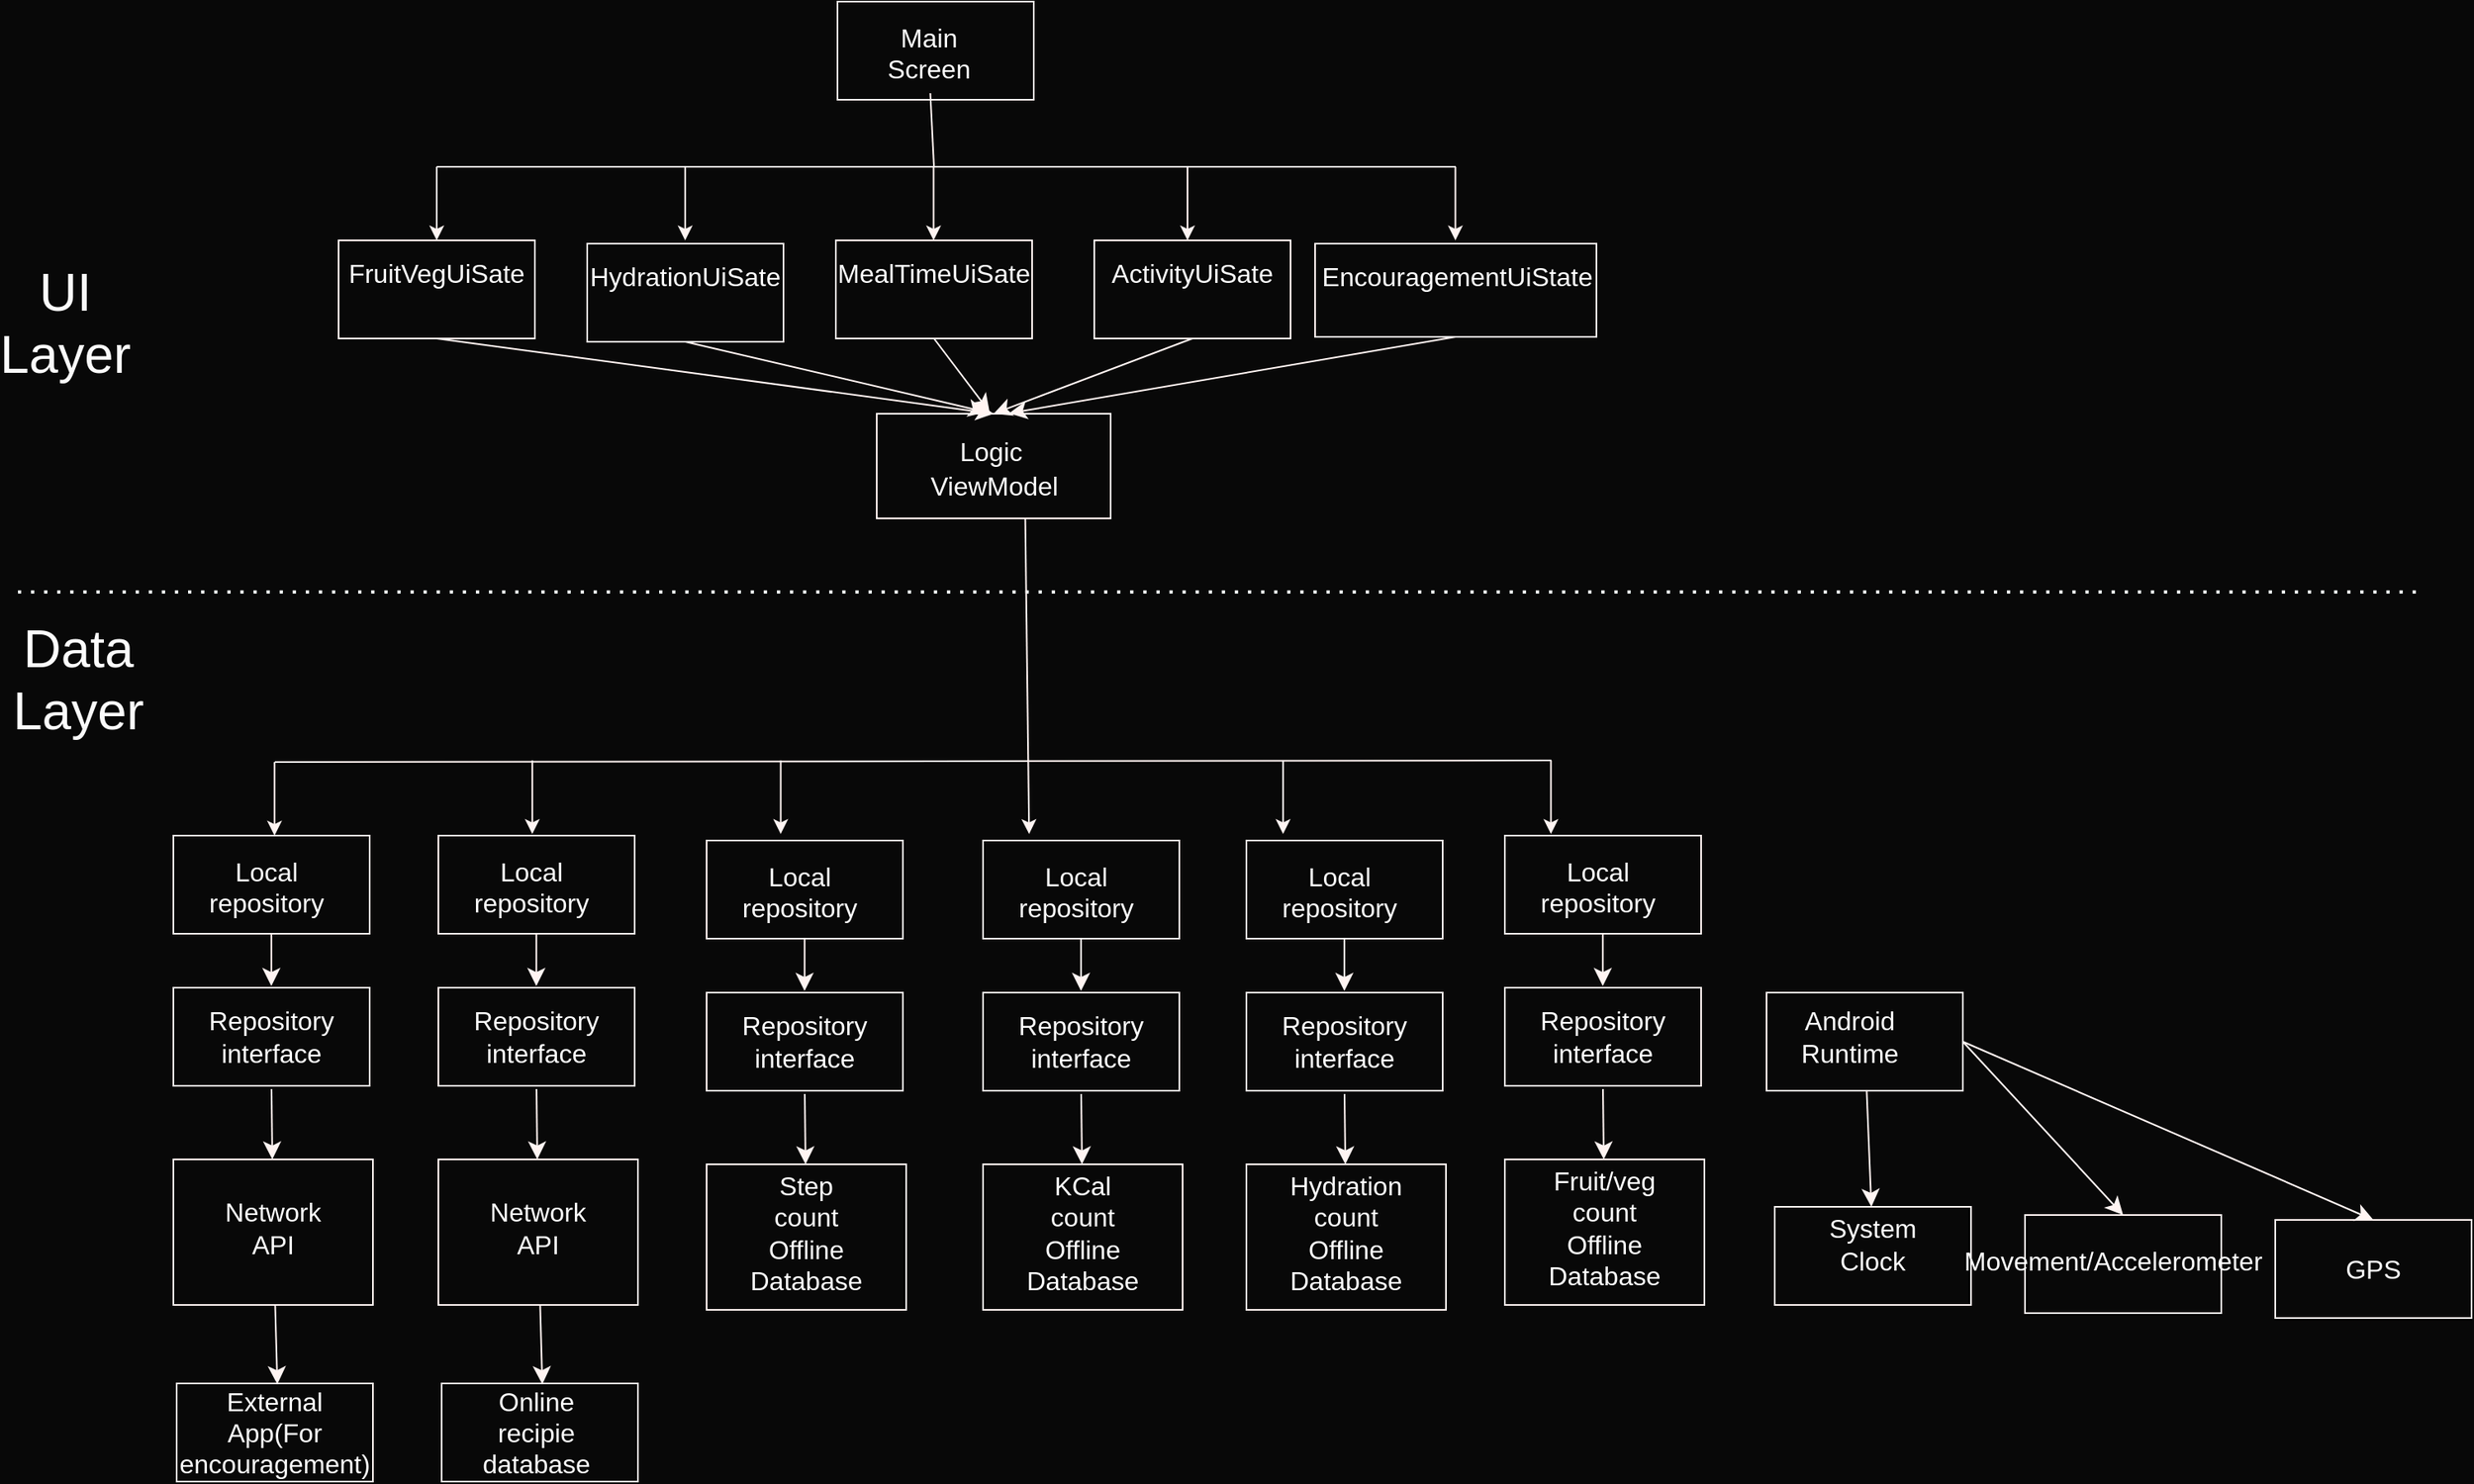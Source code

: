 <mxfile version="24.0.2" type="device">
  <diagram name="Page-1" id="cljK4marX0H_0Wo7QZ13">
    <mxGraphModel dx="2612" dy="1594" grid="0" gridSize="10" guides="1" tooltips="1" connect="1" arrows="1" fold="1" page="0" pageScale="1" pageWidth="827" pageHeight="1169" background="#080808" math="0" shadow="0">
      <root>
        <mxCell id="0" />
        <mxCell id="1" parent="0" />
        <mxCell id="zmGrfXzdcfrjOC3Is10e-1" value="&lt;div style=&quot;font-size: 32px;&quot;&gt;&lt;font style=&quot;font-size: 32px;&quot;&gt;UI Layer&lt;br&gt;&lt;/font&gt;&lt;/div&gt;&lt;div style=&quot;font-size: 32px;&quot;&gt;&lt;font style=&quot;font-size: 32px;&quot;&gt;&lt;br&gt;&lt;/font&gt;&lt;/div&gt;" style="text;html=1;align=center;verticalAlign=middle;whiteSpace=wrap;rounded=0;fontSize=16;fontColor=#FCFCFC;" parent="1" vertex="1">
          <mxGeometry x="-463" y="-23" width="60" height="30" as="geometry" />
        </mxCell>
        <mxCell id="zmGrfXzdcfrjOC3Is10e-2" value="&lt;div style=&quot;font-size: 32px;&quot;&gt;&lt;font style=&quot;font-size: 32px;&quot;&gt;Data Layer&lt;/font&gt;&lt;/div&gt;&lt;div style=&quot;font-size: 32px;&quot;&gt;&lt;font style=&quot;font-size: 32px;&quot;&gt;&lt;br&gt;&lt;/font&gt;&lt;/div&gt;" style="text;html=1;align=center;verticalAlign=middle;whiteSpace=wrap;rounded=0;fontSize=16;strokeWidth=4;fontColor=#FCFCFC;" parent="1" vertex="1">
          <mxGeometry x="-455" y="195" width="60" height="30" as="geometry" />
        </mxCell>
        <mxCell id="zmGrfXzdcfrjOC3Is10e-9" value="" style="rounded=0;whiteSpace=wrap;html=1;fillColor=none;strokeColor=#FFF4F2;fontColor=#FFFFFF;" parent="1" vertex="1">
          <mxGeometry x="63" y="28" width="143" height="64" as="geometry" />
        </mxCell>
        <mxCell id="zmGrfXzdcfrjOC3Is10e-11" value="" style="rounded=0;whiteSpace=wrap;html=1;fillColor=none;strokeColor=#FFF4F2;fontColor=#FFFFFF;" parent="1" vertex="1">
          <mxGeometry x="-41" y="289" width="120" height="60" as="geometry" />
        </mxCell>
        <mxCell id="zmGrfXzdcfrjOC3Is10e-24" value="" style="edgeStyle=none;curved=1;rounded=0;orthogonalLoop=1;jettySize=auto;html=1;fontSize=12;startSize=8;endSize=8;fillColor=none;strokeColor=#FFF4F2;fontColor=#FFFFFF;" parent="1" target="zmGrfXzdcfrjOC3Is10e-22" edge="1">
          <mxGeometry relative="1" as="geometry">
            <mxPoint x="19" y="444" as="sourcePoint" />
          </mxGeometry>
        </mxCell>
        <mxCell id="zmGrfXzdcfrjOC3Is10e-12" value="&lt;div&gt;Local repository&lt;/div&gt;&lt;div&gt;&lt;br&gt;&lt;/div&gt;" style="text;html=1;align=center;verticalAlign=middle;whiteSpace=wrap;rounded=0;fontSize=16;fillColor=none;strokeColor=none;fontColor=#FFFFFF;" parent="1" vertex="1">
          <mxGeometry x="-10" y="317" width="52" height="25" as="geometry" />
        </mxCell>
        <mxCell id="zmGrfXzdcfrjOC3Is10e-13" value="" style="rounded=0;whiteSpace=wrap;html=1;fillColor=none;strokeColor=#FFF4F2;fontColor=#FFFFFF;" parent="1" vertex="1">
          <mxGeometry x="-41" y="382" width="120" height="60" as="geometry" />
        </mxCell>
        <mxCell id="zmGrfXzdcfrjOC3Is10e-14" value="Repository interface" style="text;html=1;align=center;verticalAlign=middle;whiteSpace=wrap;rounded=0;fontSize=16;fillColor=none;strokeColor=none;fontColor=#FFFFFF;" parent="1" vertex="1">
          <mxGeometry x="-11" y="397" width="60" height="30" as="geometry" />
        </mxCell>
        <mxCell id="zmGrfXzdcfrjOC3Is10e-17" value="" style="endArrow=classic;html=1;rounded=0;fontSize=12;startSize=8;endSize=8;exitX=0.511;exitY=1.367;exitDx=0;exitDy=0;exitPerimeter=0;fillColor=none;strokeColor=#FFF4F2;fontColor=#FFFFFF;" parent="1" edge="1">
          <mxGeometry width="50" height="50" relative="1" as="geometry">
            <mxPoint x="18.89" y="349" as="sourcePoint" />
            <mxPoint x="18.89" y="381" as="targetPoint" />
          </mxGeometry>
        </mxCell>
        <mxCell id="zmGrfXzdcfrjOC3Is10e-18" value="" style="endArrow=none;dashed=1;html=1;dashPattern=1 3;strokeWidth=2;rounded=0;fontSize=12;startSize=8;endSize=8;curved=1;fillColor=#ffcc99;strokeColor=#F7FFFE;" parent="1" edge="1">
          <mxGeometry width="50" height="50" relative="1" as="geometry">
            <mxPoint x="-462" y="137" as="sourcePoint" />
            <mxPoint x="1010" y="137" as="targetPoint" />
          </mxGeometry>
        </mxCell>
        <mxCell id="zmGrfXzdcfrjOC3Is10e-21" value="ViewModel" style="text;html=1;align=center;verticalAlign=middle;whiteSpace=wrap;rounded=0;fontSize=16;fillColor=none;strokeColor=none;fontColor=#FFFFFF;" parent="1" vertex="1">
          <mxGeometry x="104.5" y="57" width="60" height="30" as="geometry" />
        </mxCell>
        <mxCell id="zmGrfXzdcfrjOC3Is10e-22" value="" style="rounded=0;whiteSpace=wrap;html=1;fillColor=none;strokeColor=#FFF4F2;fontColor=#FFFFFF;" parent="1" vertex="1">
          <mxGeometry x="-41" y="487" width="122" height="89" as="geometry" />
        </mxCell>
        <mxCell id="zmGrfXzdcfrjOC3Is10e-23" value="Step count Offline Database" style="text;html=1;align=center;verticalAlign=middle;whiteSpace=wrap;rounded=0;fontSize=16;fillColor=none;strokeColor=none;fontColor=#FFFFFF;" parent="1" vertex="1">
          <mxGeometry x="-10" y="514" width="60" height="30" as="geometry" />
        </mxCell>
        <mxCell id="zmGrfXzdcfrjOC3Is10e-27" value="Logic" style="text;html=1;align=center;verticalAlign=middle;whiteSpace=wrap;rounded=0;fontSize=16;fillColor=none;strokeColor=none;fontColor=#FFFFFF;" parent="1" vertex="1">
          <mxGeometry x="100.5" y="36" width="63.5" height="30" as="geometry" />
        </mxCell>
        <mxCell id="zmGrfXzdcfrjOC3Is10e-28" value="" style="rounded=0;whiteSpace=wrap;html=1;fillColor=none;strokeColor=#FFF4F2;fontColor=#FFFFFF;" parent="1" vertex="1">
          <mxGeometry x="128" y="289" width="120" height="60" as="geometry" />
        </mxCell>
        <mxCell id="zmGrfXzdcfrjOC3Is10e-29" value="" style="edgeStyle=none;curved=1;rounded=0;orthogonalLoop=1;jettySize=auto;html=1;fontSize=12;startSize=8;endSize=8;fillColor=none;strokeColor=#FFF4F2;fontColor=#FFFFFF;" parent="1" target="zmGrfXzdcfrjOC3Is10e-34" edge="1">
          <mxGeometry relative="1" as="geometry">
            <mxPoint x="188" y="444" as="sourcePoint" />
          </mxGeometry>
        </mxCell>
        <mxCell id="zmGrfXzdcfrjOC3Is10e-30" value="&lt;div&gt;Local repository&lt;/div&gt;&lt;div&gt;&lt;br&gt;&lt;/div&gt;" style="text;html=1;align=center;verticalAlign=middle;whiteSpace=wrap;rounded=0;fontSize=16;fillColor=none;strokeColor=none;fontColor=#FFFFFF;" parent="1" vertex="1">
          <mxGeometry x="159" y="317" width="52" height="25" as="geometry" />
        </mxCell>
        <mxCell id="zmGrfXzdcfrjOC3Is10e-31" value="" style="rounded=0;whiteSpace=wrap;html=1;fillColor=none;strokeColor=#FFF4F2;fontColor=#FFFFFF;" parent="1" vertex="1">
          <mxGeometry x="128" y="382" width="120" height="60" as="geometry" />
        </mxCell>
        <mxCell id="zmGrfXzdcfrjOC3Is10e-32" value="Repository interface" style="text;html=1;align=center;verticalAlign=middle;whiteSpace=wrap;rounded=0;fontSize=16;fillColor=none;strokeColor=none;fontColor=#FFFFFF;" parent="1" vertex="1">
          <mxGeometry x="158" y="397" width="60" height="30" as="geometry" />
        </mxCell>
        <mxCell id="zmGrfXzdcfrjOC3Is10e-33" value="" style="endArrow=classic;html=1;rounded=0;fontSize=12;startSize=8;endSize=8;exitX=0.511;exitY=1.367;exitDx=0;exitDy=0;exitPerimeter=0;fillColor=none;strokeColor=#FFF4F2;fontColor=#FFFFFF;" parent="1" edge="1">
          <mxGeometry width="50" height="50" relative="1" as="geometry">
            <mxPoint x="187.89" y="349" as="sourcePoint" />
            <mxPoint x="187.89" y="381" as="targetPoint" />
          </mxGeometry>
        </mxCell>
        <mxCell id="zmGrfXzdcfrjOC3Is10e-34" value="" style="rounded=0;whiteSpace=wrap;html=1;fillColor=none;strokeColor=#FFF4F2;fontColor=#FFFFFF;" parent="1" vertex="1">
          <mxGeometry x="128" y="487" width="122" height="89" as="geometry" />
        </mxCell>
        <mxCell id="zmGrfXzdcfrjOC3Is10e-35" value="KCal count Offline Database" style="text;html=1;align=center;verticalAlign=middle;whiteSpace=wrap;rounded=0;fontSize=16;fillColor=none;strokeColor=none;fontColor=#FFFFFF;" parent="1" vertex="1">
          <mxGeometry x="159" y="514" width="60" height="30" as="geometry" />
        </mxCell>
        <mxCell id="zmGrfXzdcfrjOC3Is10e-36" value="" style="rounded=0;whiteSpace=wrap;html=1;fillColor=none;strokeColor=#FFF4F2;fontColor=#FFFFFF;" parent="1" vertex="1">
          <mxGeometry x="289" y="289" width="120" height="60" as="geometry" />
        </mxCell>
        <mxCell id="zmGrfXzdcfrjOC3Is10e-37" value="" style="edgeStyle=none;curved=1;rounded=0;orthogonalLoop=1;jettySize=auto;html=1;fontSize=12;startSize=8;endSize=8;fillColor=none;strokeColor=#FFF4F2;fontColor=#FFFFFF;" parent="1" target="zmGrfXzdcfrjOC3Is10e-42" edge="1">
          <mxGeometry relative="1" as="geometry">
            <mxPoint x="349" y="444" as="sourcePoint" />
          </mxGeometry>
        </mxCell>
        <mxCell id="zmGrfXzdcfrjOC3Is10e-38" value="&lt;div&gt;Local repository&lt;/div&gt;&lt;div&gt;&lt;br&gt;&lt;/div&gt;" style="text;html=1;align=center;verticalAlign=middle;whiteSpace=wrap;rounded=0;fontSize=16;fillColor=none;strokeColor=none;fontColor=#FFFFFF;" parent="1" vertex="1">
          <mxGeometry x="320" y="317" width="52" height="25" as="geometry" />
        </mxCell>
        <mxCell id="zmGrfXzdcfrjOC3Is10e-39" value="" style="rounded=0;whiteSpace=wrap;html=1;fillColor=none;strokeColor=#FFF4F2;fontColor=#FFFFFF;" parent="1" vertex="1">
          <mxGeometry x="289" y="382" width="120" height="60" as="geometry" />
        </mxCell>
        <mxCell id="zmGrfXzdcfrjOC3Is10e-40" value="Repository interface" style="text;html=1;align=center;verticalAlign=middle;whiteSpace=wrap;rounded=0;fontSize=16;fillColor=none;strokeColor=none;fontColor=#FFFFFF;" parent="1" vertex="1">
          <mxGeometry x="319" y="397" width="60" height="30" as="geometry" />
        </mxCell>
        <mxCell id="zmGrfXzdcfrjOC3Is10e-41" value="" style="endArrow=classic;html=1;rounded=0;fontSize=12;startSize=8;endSize=8;exitX=0.511;exitY=1.367;exitDx=0;exitDy=0;exitPerimeter=0;fillColor=none;strokeColor=#FFF4F2;fontColor=#FFFFFF;" parent="1" edge="1">
          <mxGeometry width="50" height="50" relative="1" as="geometry">
            <mxPoint x="348.89" y="349" as="sourcePoint" />
            <mxPoint x="348.89" y="381" as="targetPoint" />
          </mxGeometry>
        </mxCell>
        <mxCell id="zmGrfXzdcfrjOC3Is10e-42" value="" style="rounded=0;whiteSpace=wrap;html=1;fillColor=none;strokeColor=#FFF4F2;fontColor=#FFFFFF;" parent="1" vertex="1">
          <mxGeometry x="289" y="487" width="122" height="89" as="geometry" />
        </mxCell>
        <mxCell id="zmGrfXzdcfrjOC3Is10e-43" value="&lt;div&gt;Hydration count Offline Database&lt;/div&gt;" style="text;html=1;align=center;verticalAlign=middle;whiteSpace=wrap;rounded=0;fontSize=16;fillColor=none;strokeColor=none;fontColor=#FFFFFF;" parent="1" vertex="1">
          <mxGeometry x="320" y="514" width="60" height="30" as="geometry" />
        </mxCell>
        <mxCell id="zmGrfXzdcfrjOC3Is10e-44" value="" style="rounded=0;whiteSpace=wrap;html=1;fillColor=none;strokeColor=#FFF4F2;fontColor=#FFFFFF;" parent="1" vertex="1">
          <mxGeometry x="447" y="286" width="120" height="60" as="geometry" />
        </mxCell>
        <mxCell id="zmGrfXzdcfrjOC3Is10e-45" value="" style="edgeStyle=none;curved=1;rounded=0;orthogonalLoop=1;jettySize=auto;html=1;fontSize=12;startSize=8;endSize=8;fillColor=none;strokeColor=#FFF4F2;fontColor=#FFFFFF;" parent="1" target="zmGrfXzdcfrjOC3Is10e-50" edge="1">
          <mxGeometry relative="1" as="geometry">
            <mxPoint x="507" y="441" as="sourcePoint" />
          </mxGeometry>
        </mxCell>
        <mxCell id="zmGrfXzdcfrjOC3Is10e-46" value="&lt;div&gt;Local repository&lt;/div&gt;&lt;div&gt;&lt;br&gt;&lt;/div&gt;" style="text;html=1;align=center;verticalAlign=middle;whiteSpace=wrap;rounded=0;fontSize=16;fillColor=none;strokeColor=none;fontColor=#FFFFFF;" parent="1" vertex="1">
          <mxGeometry x="478" y="314" width="52" height="25" as="geometry" />
        </mxCell>
        <mxCell id="zmGrfXzdcfrjOC3Is10e-47" value="" style="rounded=0;whiteSpace=wrap;html=1;fillColor=none;strokeColor=#FFF4F2;fontColor=#FFFFFF;" parent="1" vertex="1">
          <mxGeometry x="447" y="379" width="120" height="60" as="geometry" />
        </mxCell>
        <mxCell id="zmGrfXzdcfrjOC3Is10e-48" value="Repository interface" style="text;html=1;align=center;verticalAlign=middle;whiteSpace=wrap;rounded=0;fontSize=16;fillColor=none;strokeColor=none;fontColor=#FFFFFF;" parent="1" vertex="1">
          <mxGeometry x="477" y="394" width="60" height="30" as="geometry" />
        </mxCell>
        <mxCell id="zmGrfXzdcfrjOC3Is10e-49" value="" style="endArrow=classic;html=1;rounded=0;fontSize=12;startSize=8;endSize=8;exitX=0.511;exitY=1.367;exitDx=0;exitDy=0;exitPerimeter=0;fillColor=none;strokeColor=#FFF4F2;fontColor=#FFFFFF;" parent="1" edge="1">
          <mxGeometry width="50" height="50" relative="1" as="geometry">
            <mxPoint x="506.89" y="346" as="sourcePoint" />
            <mxPoint x="506.89" y="378" as="targetPoint" />
          </mxGeometry>
        </mxCell>
        <mxCell id="zmGrfXzdcfrjOC3Is10e-50" value="" style="rounded=0;whiteSpace=wrap;html=1;fillColor=none;strokeColor=#FFF4F2;fontColor=#FFFFFF;" parent="1" vertex="1">
          <mxGeometry x="447" y="484" width="122" height="89" as="geometry" />
        </mxCell>
        <mxCell id="zmGrfXzdcfrjOC3Is10e-51" value="Fruit/veg count Offline Database" style="text;html=1;align=center;verticalAlign=middle;whiteSpace=wrap;rounded=0;fontSize=16;fillColor=none;strokeColor=none;fontColor=#FFFFFF;" parent="1" vertex="1">
          <mxGeometry x="478" y="511" width="60" height="30" as="geometry" />
        </mxCell>
        <mxCell id="zmGrfXzdcfrjOC3Is10e-52" value="" style="rounded=0;whiteSpace=wrap;html=1;fillColor=none;strokeColor=#FFF4F2;fontColor=#FFFFFF;" parent="1" vertex="1">
          <mxGeometry x="612" y="513" width="120" height="60" as="geometry" />
        </mxCell>
        <mxCell id="zmGrfXzdcfrjOC3Is10e-53" value="System Clock" style="text;html=1;align=center;verticalAlign=middle;whiteSpace=wrap;rounded=0;fontSize=16;fillColor=none;strokeColor=none;fontColor=#FFFFFF;" parent="1" vertex="1">
          <mxGeometry x="642" y="513" width="60" height="45" as="geometry" />
        </mxCell>
        <mxCell id="zmGrfXzdcfrjOC3Is10e-85" value="" style="edgeStyle=none;curved=1;rounded=0;orthogonalLoop=1;jettySize=auto;html=1;fontSize=12;startSize=8;endSize=8;fillColor=none;strokeColor=#FFF4F2;fontColor=#FFFFFF;" parent="1" source="zmGrfXzdcfrjOC3Is10e-54" target="zmGrfXzdcfrjOC3Is10e-53" edge="1">
          <mxGeometry relative="1" as="geometry" />
        </mxCell>
        <mxCell id="zmGrfXzdcfrjOC3Is10e-54" value="" style="rounded=0;whiteSpace=wrap;html=1;fillColor=none;strokeColor=#FFF4F2;fontColor=#FFFFFF;" parent="1" vertex="1">
          <mxGeometry x="607" y="382" width="120" height="60" as="geometry" />
        </mxCell>
        <mxCell id="zmGrfXzdcfrjOC3Is10e-55" value="Android Runtime" style="text;html=1;align=center;verticalAlign=middle;whiteSpace=wrap;rounded=0;fontSize=16;fillColor=none;strokeColor=none;fontColor=#FFFFFF;" parent="1" vertex="1">
          <mxGeometry x="628" y="394" width="60" height="30" as="geometry" />
        </mxCell>
        <mxCell id="zmGrfXzdcfrjOC3Is10e-60" value="" style="rounded=0;whiteSpace=wrap;html=1;fillColor=none;strokeColor=#FFF4F2;fontColor=#FFFFFF;" parent="1" vertex="1">
          <mxGeometry x="-205" y="286" width="120" height="60" as="geometry" />
        </mxCell>
        <mxCell id="zmGrfXzdcfrjOC3Is10e-61" value="" style="edgeStyle=none;curved=1;rounded=0;orthogonalLoop=1;jettySize=auto;html=1;fontSize=12;startSize=8;endSize=8;fillColor=none;strokeColor=#FFF4F2;fontColor=#FFFFFF;" parent="1" target="zmGrfXzdcfrjOC3Is10e-66" edge="1">
          <mxGeometry relative="1" as="geometry">
            <mxPoint x="-145" y="441" as="sourcePoint" />
          </mxGeometry>
        </mxCell>
        <mxCell id="zmGrfXzdcfrjOC3Is10e-62" value="&lt;div&gt;Local repository&lt;/div&gt;&lt;div&gt;&lt;br&gt;&lt;/div&gt;" style="text;html=1;align=center;verticalAlign=middle;whiteSpace=wrap;rounded=0;fontSize=16;fillColor=none;strokeColor=none;fontColor=#FFFFFF;" parent="1" vertex="1">
          <mxGeometry x="-174" y="314" width="52" height="25" as="geometry" />
        </mxCell>
        <mxCell id="zmGrfXzdcfrjOC3Is10e-63" value="" style="rounded=0;whiteSpace=wrap;html=1;fillColor=none;strokeColor=#FFF4F2;fontColor=#FFFFFF;" parent="1" vertex="1">
          <mxGeometry x="-205" y="379" width="120" height="60" as="geometry" />
        </mxCell>
        <mxCell id="zmGrfXzdcfrjOC3Is10e-64" value="Repository interface" style="text;html=1;align=center;verticalAlign=middle;whiteSpace=wrap;rounded=0;fontSize=16;fillColor=none;strokeColor=none;fontColor=#FFFFFF;" parent="1" vertex="1">
          <mxGeometry x="-175" y="394" width="60" height="30" as="geometry" />
        </mxCell>
        <mxCell id="zmGrfXzdcfrjOC3Is10e-65" value="" style="endArrow=classic;html=1;rounded=0;fontSize=12;startSize=8;endSize=8;exitX=0.511;exitY=1.367;exitDx=0;exitDy=0;exitPerimeter=0;fillColor=none;strokeColor=#FFF4F2;fontColor=#FFFFFF;" parent="1" edge="1">
          <mxGeometry width="50" height="50" relative="1" as="geometry">
            <mxPoint x="-145.11" y="346" as="sourcePoint" />
            <mxPoint x="-145.11" y="378" as="targetPoint" />
          </mxGeometry>
        </mxCell>
        <mxCell id="zmGrfXzdcfrjOC3Is10e-71" value="" style="edgeStyle=none;curved=1;rounded=0;orthogonalLoop=1;jettySize=auto;html=1;fontSize=12;startSize=8;endSize=8;entryX=0.513;entryY=0.008;entryDx=0;entryDy=0;entryPerimeter=0;fillColor=none;strokeColor=#FFF4F2;fontColor=#FFFFFF;" parent="1" source="zmGrfXzdcfrjOC3Is10e-66" target="zmGrfXzdcfrjOC3Is10e-68" edge="1">
          <mxGeometry relative="1" as="geometry">
            <mxPoint x="-139" y="607" as="targetPoint" />
          </mxGeometry>
        </mxCell>
        <mxCell id="zmGrfXzdcfrjOC3Is10e-66" value="" style="rounded=0;whiteSpace=wrap;html=1;fillColor=none;strokeColor=#FFF4F2;fontColor=#FFFFFF;" parent="1" vertex="1">
          <mxGeometry x="-205" y="484" width="122" height="89" as="geometry" />
        </mxCell>
        <mxCell id="zmGrfXzdcfrjOC3Is10e-67" value="Network API" style="text;html=1;align=center;verticalAlign=middle;whiteSpace=wrap;rounded=0;fontSize=16;fillColor=none;strokeColor=none;fontColor=#FFFFFF;" parent="1" vertex="1">
          <mxGeometry x="-174" y="511" width="60" height="30" as="geometry" />
        </mxCell>
        <mxCell id="zmGrfXzdcfrjOC3Is10e-68" value="" style="rounded=0;whiteSpace=wrap;html=1;fillColor=none;strokeColor=#FFF4F2;fontColor=#FFFFFF;" parent="1" vertex="1">
          <mxGeometry x="-203" y="621" width="120" height="60" as="geometry" />
        </mxCell>
        <mxCell id="zmGrfXzdcfrjOC3Is10e-70" value="Online recipie database" style="text;html=1;align=center;verticalAlign=middle;whiteSpace=wrap;rounded=0;fontSize=16;fillColor=none;strokeColor=none;fontColor=#FFFFFF;" parent="1" vertex="1">
          <mxGeometry x="-175" y="636" width="60" height="30" as="geometry" />
        </mxCell>
        <mxCell id="zmGrfXzdcfrjOC3Is10e-72" value="" style="rounded=0;whiteSpace=wrap;html=1;fillColor=none;strokeColor=#FFF4F2;fontColor=#FFFFFF;" parent="1" vertex="1">
          <mxGeometry x="-367" y="286" width="120" height="60" as="geometry" />
        </mxCell>
        <mxCell id="zmGrfXzdcfrjOC3Is10e-73" value="" style="edgeStyle=none;curved=1;rounded=0;orthogonalLoop=1;jettySize=auto;html=1;fontSize=12;startSize=8;endSize=8;fillColor=none;strokeColor=#FFF4F2;fontColor=#FFFFFF;" parent="1" target="zmGrfXzdcfrjOC3Is10e-79" edge="1">
          <mxGeometry relative="1" as="geometry">
            <mxPoint x="-307" y="441" as="sourcePoint" />
          </mxGeometry>
        </mxCell>
        <mxCell id="zmGrfXzdcfrjOC3Is10e-74" value="&lt;div&gt;Local repository&lt;/div&gt;&lt;div&gt;&lt;br&gt;&lt;/div&gt;" style="text;html=1;align=center;verticalAlign=middle;whiteSpace=wrap;rounded=0;fontSize=16;fillColor=none;strokeColor=none;fontColor=#FFFFFF;" parent="1" vertex="1">
          <mxGeometry x="-336" y="314" width="52" height="25" as="geometry" />
        </mxCell>
        <mxCell id="zmGrfXzdcfrjOC3Is10e-75" value="" style="rounded=0;whiteSpace=wrap;html=1;fillColor=none;strokeColor=#FFF4F2;fontColor=#FFFFFF;" parent="1" vertex="1">
          <mxGeometry x="-367" y="379" width="120" height="60" as="geometry" />
        </mxCell>
        <mxCell id="zmGrfXzdcfrjOC3Is10e-76" value="Repository interface" style="text;html=1;align=center;verticalAlign=middle;whiteSpace=wrap;rounded=0;fontSize=16;fillColor=none;strokeColor=none;fontColor=#FFFFFF;" parent="1" vertex="1">
          <mxGeometry x="-337" y="394" width="60" height="30" as="geometry" />
        </mxCell>
        <mxCell id="zmGrfXzdcfrjOC3Is10e-77" value="" style="endArrow=classic;html=1;rounded=0;fontSize=12;startSize=8;endSize=8;exitX=0.511;exitY=1.367;exitDx=0;exitDy=0;exitPerimeter=0;fillColor=none;strokeColor=#FFF4F2;fontColor=#FFFFFF;" parent="1" edge="1">
          <mxGeometry width="50" height="50" relative="1" as="geometry">
            <mxPoint x="-307.11" y="346" as="sourcePoint" />
            <mxPoint x="-307.11" y="378" as="targetPoint" />
          </mxGeometry>
        </mxCell>
        <mxCell id="zmGrfXzdcfrjOC3Is10e-78" value="" style="edgeStyle=none;curved=1;rounded=0;orthogonalLoop=1;jettySize=auto;html=1;fontSize=12;startSize=8;endSize=8;entryX=0.513;entryY=0.008;entryDx=0;entryDy=0;entryPerimeter=0;fillColor=none;strokeColor=#FFF4F2;fontColor=#FFFFFF;" parent="1" source="zmGrfXzdcfrjOC3Is10e-79" target="zmGrfXzdcfrjOC3Is10e-81" edge="1">
          <mxGeometry relative="1" as="geometry">
            <mxPoint x="-301" y="607" as="targetPoint" />
          </mxGeometry>
        </mxCell>
        <mxCell id="zmGrfXzdcfrjOC3Is10e-79" value="" style="rounded=0;whiteSpace=wrap;html=1;fillColor=none;strokeColor=#FFF4F2;fontColor=#FFFFFF;" parent="1" vertex="1">
          <mxGeometry x="-367" y="484" width="122" height="89" as="geometry" />
        </mxCell>
        <mxCell id="zmGrfXzdcfrjOC3Is10e-80" value="Network API" style="text;html=1;align=center;verticalAlign=middle;whiteSpace=wrap;rounded=0;fontSize=16;fillColor=none;strokeColor=none;fontColor=#FFFFFF;" parent="1" vertex="1">
          <mxGeometry x="-336" y="511" width="60" height="30" as="geometry" />
        </mxCell>
        <mxCell id="zmGrfXzdcfrjOC3Is10e-81" value="" style="rounded=0;whiteSpace=wrap;html=1;fillColor=none;strokeColor=#FFF4F2;fontColor=#FFFFFF;" parent="1" vertex="1">
          <mxGeometry x="-365" y="621" width="120" height="60" as="geometry" />
        </mxCell>
        <mxCell id="zmGrfXzdcfrjOC3Is10e-83" value="External App(For encouragement)" style="text;html=1;align=center;verticalAlign=middle;whiteSpace=wrap;rounded=0;fontSize=16;fillColor=none;strokeColor=none;fontColor=#FFFFFF;" parent="1" vertex="1">
          <mxGeometry x="-335" y="636" width="60" height="30" as="geometry" />
        </mxCell>
        <mxCell id="zmGrfXzdcfrjOC3Is10e-86" value="" style="rounded=0;whiteSpace=wrap;html=1;fillColor=none;strokeColor=#FFF4F2;fontColor=#FFFFFF;" parent="1" vertex="1">
          <mxGeometry x="765" y="518" width="120" height="60" as="geometry" />
        </mxCell>
        <mxCell id="zmGrfXzdcfrjOC3Is10e-87" value="Movement/Accelerometer" style="text;html=1;align=center;verticalAlign=middle;whiteSpace=wrap;rounded=0;fontSize=16;fillColor=none;strokeColor=none;fontColor=#FFFFFF;" parent="1" vertex="1">
          <mxGeometry x="789" y="531" width="60" height="30" as="geometry" />
        </mxCell>
        <mxCell id="zmGrfXzdcfrjOC3Is10e-88" value="" style="rounded=0;whiteSpace=wrap;html=1;fillColor=none;strokeColor=#FFF4F2;fontColor=#FFFFFF;" parent="1" vertex="1">
          <mxGeometry x="918" y="521" width="120" height="60" as="geometry" />
        </mxCell>
        <mxCell id="zmGrfXzdcfrjOC3Is10e-89" value="GPS" style="text;html=1;align=center;verticalAlign=middle;whiteSpace=wrap;rounded=0;fontSize=16;fillColor=none;strokeColor=none;fontColor=#FFFFFF;" parent="1" vertex="1">
          <mxGeometry x="948" y="536" width="60" height="30" as="geometry" />
        </mxCell>
        <mxCell id="zmGrfXzdcfrjOC3Is10e-90" value="" style="endArrow=classic;html=1;rounded=0;fontSize=12;startSize=8;endSize=8;curved=1;exitX=1;exitY=0.5;exitDx=0;exitDy=0;entryX=0.5;entryY=0;entryDx=0;entryDy=0;fillColor=none;strokeColor=#FFF4F2;fontColor=#FFFFFF;" parent="1" source="zmGrfXzdcfrjOC3Is10e-54" target="zmGrfXzdcfrjOC3Is10e-86" edge="1">
          <mxGeometry width="50" height="50" relative="1" as="geometry">
            <mxPoint x="809" y="360" as="sourcePoint" />
            <mxPoint x="859" y="310" as="targetPoint" />
          </mxGeometry>
        </mxCell>
        <mxCell id="zmGrfXzdcfrjOC3Is10e-91" value="" style="endArrow=classic;html=1;rounded=0;fontSize=12;startSize=8;endSize=8;curved=1;exitX=1;exitY=0.5;exitDx=0;exitDy=0;entryX=0.5;entryY=0;entryDx=0;entryDy=0;fillColor=none;strokeColor=#FFF4F2;fontColor=#FFFFFF;" parent="1" source="zmGrfXzdcfrjOC3Is10e-54" target="zmGrfXzdcfrjOC3Is10e-88" edge="1">
          <mxGeometry width="50" height="50" relative="1" as="geometry">
            <mxPoint x="809" y="360" as="sourcePoint" />
            <mxPoint x="859" y="310" as="targetPoint" />
          </mxGeometry>
        </mxCell>
        <mxCell id="zmGrfXzdcfrjOC3Is10e-95" value="" style="rounded=0;whiteSpace=wrap;html=1;fillColor=none;strokeColor=#FFF4F2;fontColor=#FFFFFF;" parent="1" vertex="1">
          <mxGeometry x="39" y="-224" width="120" height="60" as="geometry" />
        </mxCell>
        <mxCell id="zmGrfXzdcfrjOC3Is10e-96" value="&lt;div&gt;Main Screen&lt;/div&gt;&lt;div&gt;&lt;br&gt;&lt;/div&gt;" style="text;html=1;align=center;verticalAlign=middle;whiteSpace=wrap;rounded=0;fontSize=16;fillColor=none;strokeColor=none;fontColor=#FFFFFF;" parent="1" vertex="1">
          <mxGeometry x="65" y="-198" width="60" height="30" as="geometry" />
        </mxCell>
        <mxCell id="zmGrfXzdcfrjOC3Is10e-98" value="" style="rounded=0;whiteSpace=wrap;html=1;fillColor=none;strokeColor=#FFF4F2;fontColor=#FFFFFF;" parent="1" vertex="1">
          <mxGeometry x="-114" y="-76" width="120" height="60" as="geometry" />
        </mxCell>
        <mxCell id="zmGrfXzdcfrjOC3Is10e-99" value="&lt;div&gt;HydrationUiSate&lt;/div&gt;&lt;div&gt;&lt;br&gt;&lt;/div&gt;" style="text;html=1;align=center;verticalAlign=middle;whiteSpace=wrap;rounded=0;fontSize=16;fillColor=none;strokeColor=none;fontColor=#FFFFFF;" parent="1" vertex="1">
          <mxGeometry x="-84" y="-61" width="60" height="30" as="geometry" />
        </mxCell>
        <mxCell id="zmGrfXzdcfrjOC3Is10e-100" value="" style="rounded=0;whiteSpace=wrap;html=1;fillColor=none;strokeColor=#FFF4F2;fontColor=#FFFFFF;" parent="1" vertex="1">
          <mxGeometry x="38" y="-78" width="120" height="60" as="geometry" />
        </mxCell>
        <mxCell id="zmGrfXzdcfrjOC3Is10e-101" value="&lt;div&gt;MealTimeUiSate&lt;/div&gt;&lt;div&gt;&lt;br&gt;&lt;/div&gt;" style="text;html=1;align=center;verticalAlign=middle;whiteSpace=wrap;rounded=0;fontSize=16;fillColor=none;strokeColor=none;fontColor=#FFFFFF;" parent="1" vertex="1">
          <mxGeometry x="68" y="-63" width="60" height="30" as="geometry" />
        </mxCell>
        <mxCell id="zmGrfXzdcfrjOC3Is10e-102" value="" style="rounded=0;whiteSpace=wrap;html=1;fillColor=none;strokeColor=#FFF4F2;fontColor=#FFFFFF;" parent="1" vertex="1">
          <mxGeometry x="196" y="-78" width="120" height="60" as="geometry" />
        </mxCell>
        <mxCell id="zmGrfXzdcfrjOC3Is10e-103" value="&lt;div&gt;ActivityUiSate&lt;/div&gt;&lt;div&gt;&lt;br&gt;&lt;/div&gt;" style="text;html=1;align=center;verticalAlign=middle;whiteSpace=wrap;rounded=0;fontSize=16;fillColor=none;strokeColor=none;fontColor=#FFFFFF;" parent="1" vertex="1">
          <mxGeometry x="226" y="-63" width="60" height="30" as="geometry" />
        </mxCell>
        <mxCell id="zmGrfXzdcfrjOC3Is10e-104" value="" style="rounded=0;whiteSpace=wrap;html=1;fillColor=none;strokeColor=#FFF4F2;fontColor=#FFFFFF;" parent="1" vertex="1">
          <mxGeometry x="331" y="-76" width="172" height="57" as="geometry" />
        </mxCell>
        <mxCell id="zmGrfXzdcfrjOC3Is10e-105" value="&lt;div&gt;EncouragementUiState&lt;/div&gt;&lt;div&gt;&lt;br&gt;&lt;/div&gt;" style="text;html=1;align=center;verticalAlign=middle;whiteSpace=wrap;rounded=0;fontSize=16;fillColor=none;strokeColor=none;fontColor=#FFFFFF;" parent="1" vertex="1">
          <mxGeometry x="388" y="-61" width="60" height="30" as="geometry" />
        </mxCell>
        <mxCell id="zmGrfXzdcfrjOC3Is10e-106" value="" style="rounded=0;whiteSpace=wrap;html=1;fillColor=none;strokeColor=#FFF4F2;fontColor=#FFFFFF;" parent="1" vertex="1">
          <mxGeometry x="-266" y="-78" width="120" height="60" as="geometry" />
        </mxCell>
        <mxCell id="zmGrfXzdcfrjOC3Is10e-107" value="&lt;div&gt;FruitVegUiSate&lt;/div&gt;&lt;div&gt;&lt;br&gt;&lt;/div&gt;" style="text;html=1;align=center;verticalAlign=middle;whiteSpace=wrap;rounded=0;fontSize=16;fillColor=none;strokeColor=none;fontColor=#FFFFFF;" parent="1" vertex="1">
          <mxGeometry x="-236" y="-63" width="60" height="30" as="geometry" />
        </mxCell>
        <mxCell id="zmGrfXzdcfrjOC3Is10e-108" value="" style="endArrow=classic;html=1;rounded=0;fontSize=12;startSize=8;endSize=8;curved=1;exitX=0.5;exitY=1;exitDx=0;exitDy=0;entryX=0.5;entryY=0;entryDx=0;entryDy=0;fillColor=none;strokeColor=#FFF4F2;fontColor=#FFFFFF;" parent="1" source="zmGrfXzdcfrjOC3Is10e-106" target="zmGrfXzdcfrjOC3Is10e-9" edge="1">
          <mxGeometry width="50" height="50" relative="1" as="geometry">
            <mxPoint x="-48" y="90" as="sourcePoint" />
            <mxPoint x="2" y="40" as="targetPoint" />
          </mxGeometry>
        </mxCell>
        <mxCell id="zmGrfXzdcfrjOC3Is10e-109" value="" style="endArrow=classic;html=1;rounded=0;fontSize=12;startSize=8;endSize=8;curved=1;exitX=0.5;exitY=1;exitDx=0;exitDy=0;fillColor=none;strokeColor=#FFF4F2;fontColor=#FFFFFF;" parent="1" source="zmGrfXzdcfrjOC3Is10e-98" edge="1">
          <mxGeometry width="50" height="50" relative="1" as="geometry">
            <mxPoint x="-30" y="101" as="sourcePoint" />
            <mxPoint x="130" y="27" as="targetPoint" />
          </mxGeometry>
        </mxCell>
        <mxCell id="zmGrfXzdcfrjOC3Is10e-111" value="" style="endArrow=classic;html=1;rounded=0;fontSize=12;startSize=8;endSize=8;curved=1;exitX=0.5;exitY=1;exitDx=0;exitDy=0;fillColor=none;strokeColor=#FFF4F2;fontColor=#FFFFFF;" parent="1" source="zmGrfXzdcfrjOC3Is10e-100" edge="1">
          <mxGeometry width="50" height="50" relative="1" as="geometry">
            <mxPoint x="-30" y="101" as="sourcePoint" />
            <mxPoint x="132" y="27" as="targetPoint" />
          </mxGeometry>
        </mxCell>
        <mxCell id="zmGrfXzdcfrjOC3Is10e-112" value="" style="endArrow=classic;html=1;rounded=0;fontSize=12;startSize=8;endSize=8;curved=1;exitX=0.5;exitY=1;exitDx=0;exitDy=0;entryX=0.5;entryY=0;entryDx=0;entryDy=0;fillColor=none;strokeColor=#FFF4F2;fontColor=#FFFFFF;" parent="1" source="zmGrfXzdcfrjOC3Is10e-102" target="zmGrfXzdcfrjOC3Is10e-9" edge="1">
          <mxGeometry width="50" height="50" relative="1" as="geometry">
            <mxPoint x="64" y="93" as="sourcePoint" />
            <mxPoint x="114" y="43" as="targetPoint" />
          </mxGeometry>
        </mxCell>
        <mxCell id="zmGrfXzdcfrjOC3Is10e-113" value="" style="endArrow=classic;html=1;rounded=0;fontSize=12;startSize=8;endSize=8;curved=1;exitX=0.5;exitY=1;exitDx=0;exitDy=0;entryX=0.566;entryY=-0.004;entryDx=0;entryDy=0;entryPerimeter=0;fillColor=none;strokeColor=#FFF4F2;fontColor=#FFFFFF;" parent="1" source="zmGrfXzdcfrjOC3Is10e-104" target="zmGrfXzdcfrjOC3Is10e-9" edge="1">
          <mxGeometry width="50" height="50" relative="1" as="geometry">
            <mxPoint x="175" y="93" as="sourcePoint" />
            <mxPoint x="225" y="43" as="targetPoint" />
          </mxGeometry>
        </mxCell>
        <mxCell id="bbM1P2KkSC1n9c1nvgKo-3" value="" style="endArrow=none;html=1;rounded=0;fillColor=none;strokeColor=#FFF4F2;fontColor=#FFFFFF;" edge="1" parent="1" target="zmGrfXzdcfrjOC3Is10e-96">
          <mxGeometry width="50" height="50" relative="1" as="geometry">
            <mxPoint x="98" y="-123" as="sourcePoint" />
            <mxPoint x="95" y="-152" as="targetPoint" />
          </mxGeometry>
        </mxCell>
        <mxCell id="bbM1P2KkSC1n9c1nvgKo-4" value="" style="endArrow=none;html=1;rounded=0;fillColor=none;strokeColor=#FFF4F2;fontColor=#FFFFFF;" edge="1" parent="1">
          <mxGeometry width="50" height="50" relative="1" as="geometry">
            <mxPoint x="-206" y="-123" as="sourcePoint" />
            <mxPoint x="417" y="-123" as="targetPoint" />
          </mxGeometry>
        </mxCell>
        <mxCell id="bbM1P2KkSC1n9c1nvgKo-6" value="" style="endArrow=classic;html=1;rounded=0;entryX=0.5;entryY=0;entryDx=0;entryDy=0;fillColor=none;strokeColor=#FFF4F2;fontColor=#FFFFFF;" edge="1" parent="1" target="zmGrfXzdcfrjOC3Is10e-106">
          <mxGeometry width="50" height="50" relative="1" as="geometry">
            <mxPoint x="-206" y="-123" as="sourcePoint" />
            <mxPoint x="-69" y="-31" as="targetPoint" />
          </mxGeometry>
        </mxCell>
        <mxCell id="bbM1P2KkSC1n9c1nvgKo-9" value="" style="endArrow=classic;html=1;rounded=0;entryX=0.5;entryY=0;entryDx=0;entryDy=0;fillColor=none;strokeColor=#FFF4F2;fontColor=#FFFFFF;" edge="1" parent="1">
          <mxGeometry width="50" height="50" relative="1" as="geometry">
            <mxPoint x="-54.13" y="-123" as="sourcePoint" />
            <mxPoint x="-54.13" y="-78" as="targetPoint" />
          </mxGeometry>
        </mxCell>
        <mxCell id="bbM1P2KkSC1n9c1nvgKo-10" value="" style="endArrow=classic;html=1;rounded=0;entryX=0.5;entryY=0;entryDx=0;entryDy=0;fillColor=none;strokeColor=#FFF4F2;fontColor=#FFFFFF;" edge="1" parent="1">
          <mxGeometry width="50" height="50" relative="1" as="geometry">
            <mxPoint x="97.76" y="-123" as="sourcePoint" />
            <mxPoint x="97.76" y="-78" as="targetPoint" />
          </mxGeometry>
        </mxCell>
        <mxCell id="bbM1P2KkSC1n9c1nvgKo-11" value="" style="endArrow=classic;html=1;rounded=0;entryX=0.5;entryY=0;entryDx=0;entryDy=0;fillColor=none;strokeColor=#FFF4F2;fontColor=#FFFFFF;" edge="1" parent="1">
          <mxGeometry width="50" height="50" relative="1" as="geometry">
            <mxPoint x="253" y="-123" as="sourcePoint" />
            <mxPoint x="253" y="-78" as="targetPoint" />
          </mxGeometry>
        </mxCell>
        <mxCell id="bbM1P2KkSC1n9c1nvgKo-12" value="" style="endArrow=classic;html=1;rounded=0;entryX=0.5;entryY=0;entryDx=0;entryDy=0;fillColor=none;strokeColor=#FFF4F2;fontColor=#FFFFFF;" edge="1" parent="1">
          <mxGeometry width="50" height="50" relative="1" as="geometry">
            <mxPoint x="416.76" y="-123" as="sourcePoint" />
            <mxPoint x="416.76" y="-78" as="targetPoint" />
          </mxGeometry>
        </mxCell>
        <mxCell id="bbM1P2KkSC1n9c1nvgKo-14" value="" style="endArrow=none;html=1;rounded=0;fillColor=none;strokeColor=#FFF4F2;fontColor=#FFFFFF;" edge="1" parent="1">
          <mxGeometry width="50" height="50" relative="1" as="geometry">
            <mxPoint x="-305" y="241" as="sourcePoint" />
            <mxPoint x="475.42" y="240" as="targetPoint" />
          </mxGeometry>
        </mxCell>
        <mxCell id="bbM1P2KkSC1n9c1nvgKo-15" value="" style="endArrow=classic;html=1;rounded=0;entryX=0.5;entryY=0;entryDx=0;entryDy=0;fillColor=none;strokeColor=#FFF4F2;fontColor=#FFFFFF;" edge="1" parent="1">
          <mxGeometry width="50" height="50" relative="1" as="geometry">
            <mxPoint x="-147.58" y="240" as="sourcePoint" />
            <mxPoint x="-147.58" y="285" as="targetPoint" />
          </mxGeometry>
        </mxCell>
        <mxCell id="bbM1P2KkSC1n9c1nvgKo-16" value="" style="endArrow=classic;html=1;rounded=0;entryX=0.5;entryY=0;entryDx=0;entryDy=0;fillColor=none;strokeColor=#FFF4F2;fontColor=#FFFFFF;" edge="1" parent="1">
          <mxGeometry width="50" height="50" relative="1" as="geometry">
            <mxPoint x="4.29" y="240" as="sourcePoint" />
            <mxPoint x="4.29" y="285" as="targetPoint" />
          </mxGeometry>
        </mxCell>
        <mxCell id="bbM1P2KkSC1n9c1nvgKo-17" value="" style="endArrow=classic;html=1;rounded=0;entryX=0.5;entryY=0;entryDx=0;entryDy=0;exitX=0.635;exitY=0.999;exitDx=0;exitDy=0;exitPerimeter=0;fillColor=none;strokeColor=#FFF4F2;fontColor=#FFFFFF;" edge="1" parent="1" source="zmGrfXzdcfrjOC3Is10e-9">
          <mxGeometry width="50" height="50" relative="1" as="geometry">
            <mxPoint x="156.18" y="240" as="sourcePoint" />
            <mxPoint x="156.18" y="285" as="targetPoint" />
          </mxGeometry>
        </mxCell>
        <mxCell id="bbM1P2KkSC1n9c1nvgKo-18" value="" style="endArrow=classic;html=1;rounded=0;entryX=0.5;entryY=0;entryDx=0;entryDy=0;fillColor=none;strokeColor=#FFF4F2;fontColor=#FFFFFF;" edge="1" parent="1">
          <mxGeometry width="50" height="50" relative="1" as="geometry">
            <mxPoint x="311.42" y="240" as="sourcePoint" />
            <mxPoint x="311.42" y="285" as="targetPoint" />
          </mxGeometry>
        </mxCell>
        <mxCell id="bbM1P2KkSC1n9c1nvgKo-19" value="" style="endArrow=classic;html=1;rounded=0;entryX=0.5;entryY=0;entryDx=0;entryDy=0;fillColor=none;strokeColor=#FFF4F2;fontColor=#FFFFFF;" edge="1" parent="1">
          <mxGeometry width="50" height="50" relative="1" as="geometry">
            <mxPoint x="475.18" y="240" as="sourcePoint" />
            <mxPoint x="475.18" y="285" as="targetPoint" />
          </mxGeometry>
        </mxCell>
        <mxCell id="bbM1P2KkSC1n9c1nvgKo-20" value="" style="endArrow=classic;html=1;rounded=0;entryX=0.5;entryY=0;entryDx=0;entryDy=0;fillColor=none;strokeColor=#FFF4F2;fontColor=#FFFFFF;" edge="1" parent="1">
          <mxGeometry width="50" height="50" relative="1" as="geometry">
            <mxPoint x="-305.17" y="241" as="sourcePoint" />
            <mxPoint x="-305.17" y="286" as="targetPoint" />
          </mxGeometry>
        </mxCell>
      </root>
    </mxGraphModel>
  </diagram>
</mxfile>
